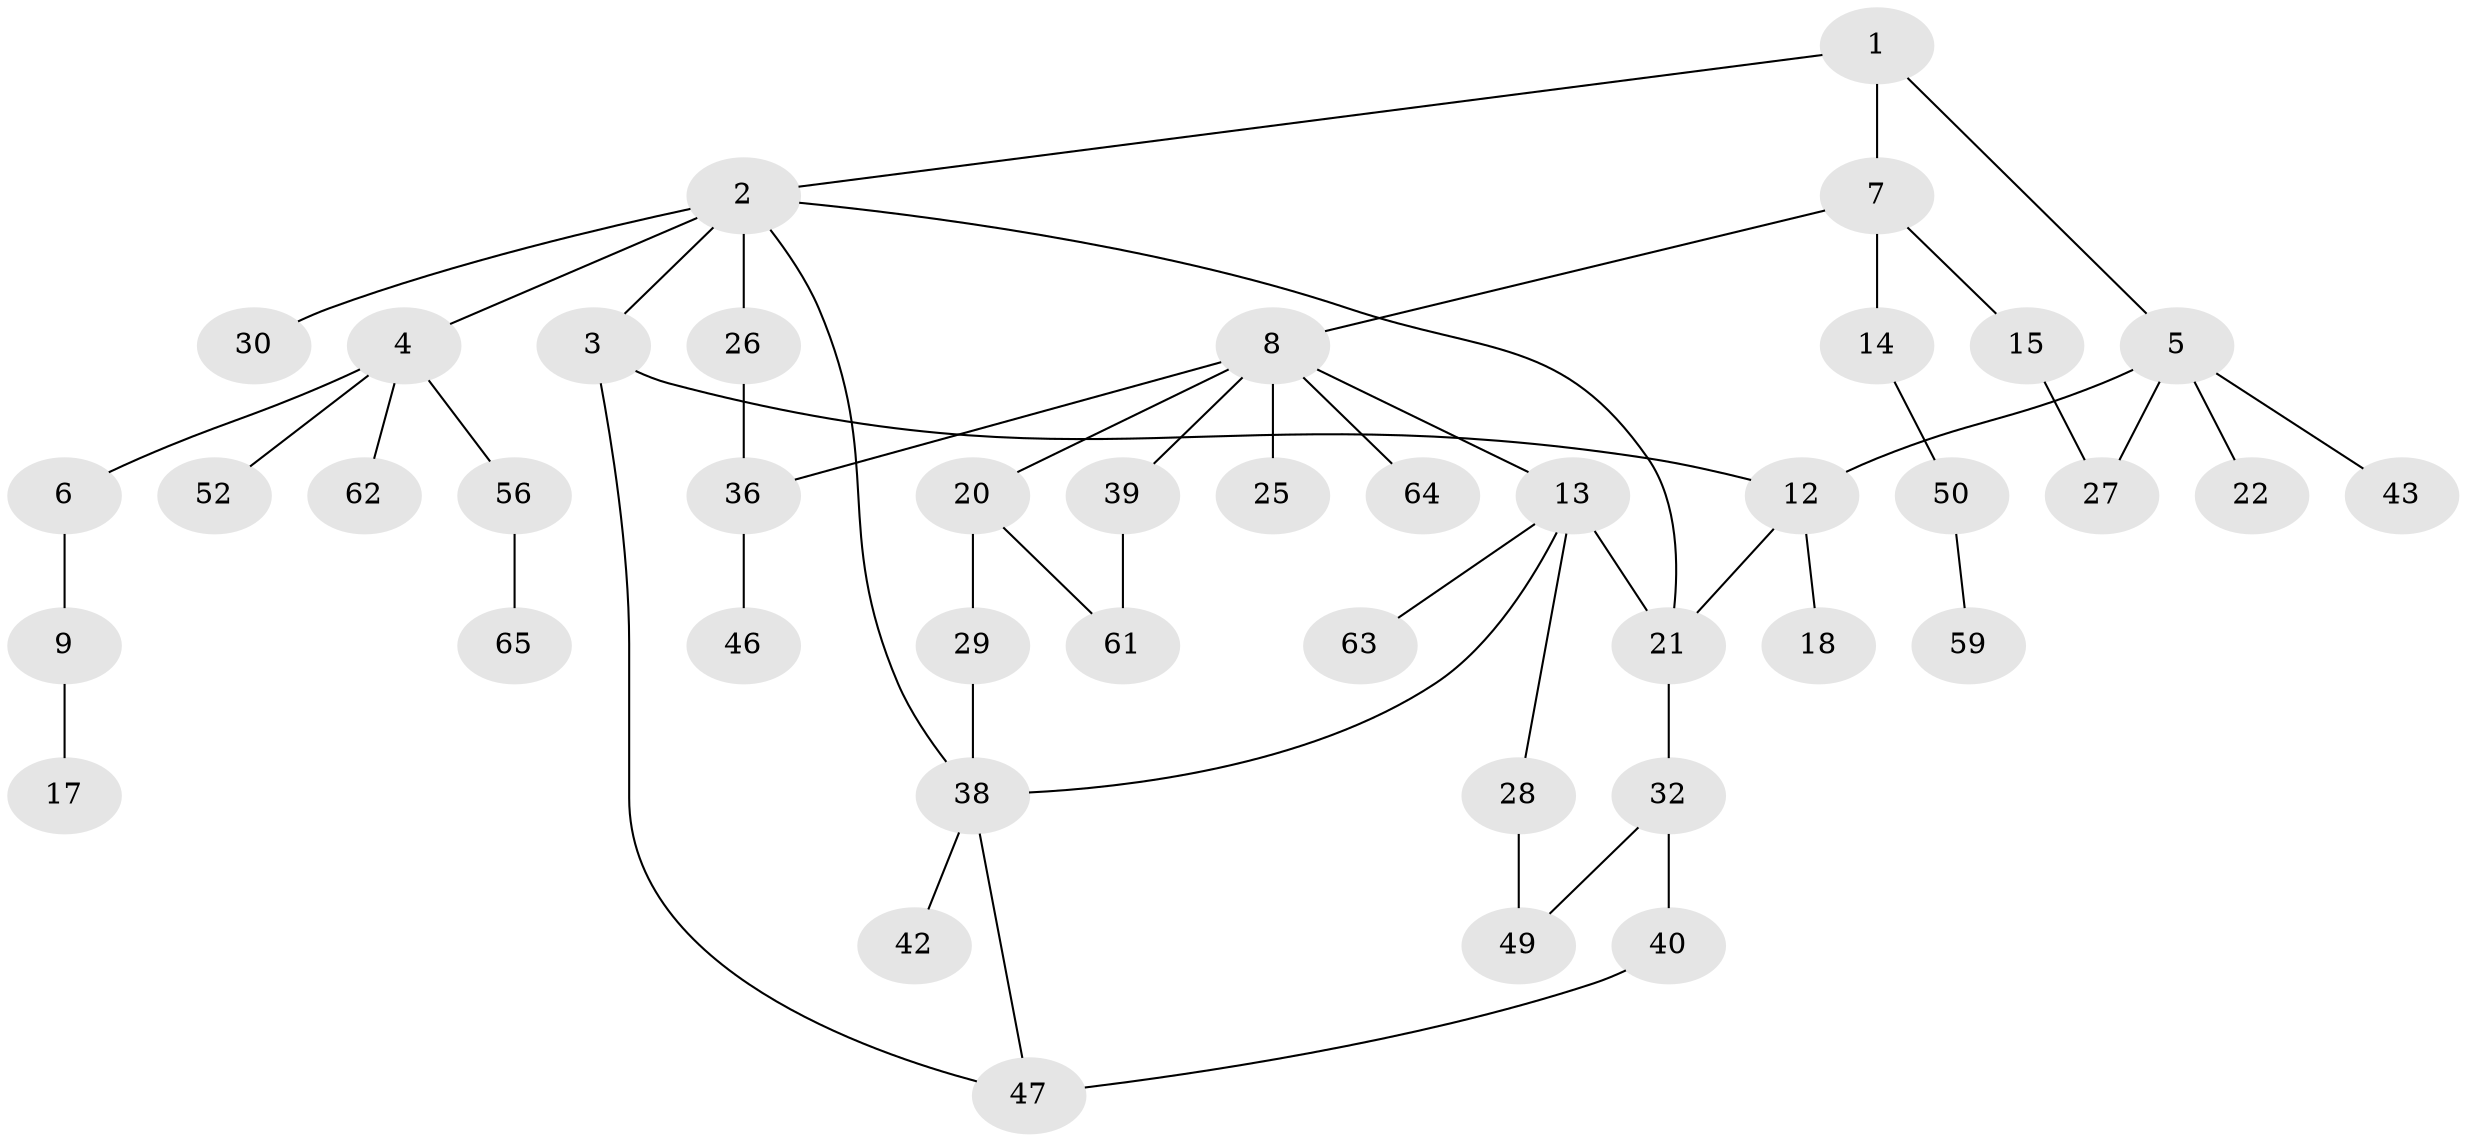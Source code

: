 // Generated by graph-tools (version 1.1) at 2025/23/03/03/25 07:23:32]
// undirected, 43 vertices, 53 edges
graph export_dot {
graph [start="1"]
  node [color=gray90,style=filled];
  1 [super="+24"];
  2 [super="+16"];
  3 [super="+23"];
  4 [super="+10"];
  5 [super="+11"];
  6;
  7 [super="+31"];
  8 [super="+67"];
  9 [super="+33"];
  12 [super="+35"];
  13 [super="+45"];
  14 [super="+57"];
  15 [super="+19"];
  17 [super="+44"];
  18;
  20 [super="+37"];
  21 [super="+41"];
  22;
  25;
  26;
  27;
  28 [super="+34"];
  29 [super="+58"];
  30;
  32 [super="+51"];
  36 [super="+53"];
  38 [super="+48"];
  39 [super="+54"];
  40;
  42;
  43;
  46;
  47 [super="+55"];
  49;
  50 [super="+60"];
  52;
  56;
  59;
  61;
  62;
  63;
  64;
  65 [super="+66"];
  1 -- 2;
  1 -- 5;
  1 -- 7;
  2 -- 3;
  2 -- 4;
  2 -- 21;
  2 -- 26;
  2 -- 38;
  2 -- 30;
  3 -- 12;
  3 -- 47;
  4 -- 6;
  4 -- 52;
  4 -- 62;
  4 -- 56;
  5 -- 22;
  5 -- 27;
  5 -- 12;
  5 -- 43;
  6 -- 9;
  7 -- 8;
  7 -- 14;
  7 -- 15;
  8 -- 13;
  8 -- 20;
  8 -- 25 [weight=2];
  8 -- 39;
  8 -- 64;
  8 -- 36;
  9 -- 17;
  12 -- 18;
  12 -- 21;
  13 -- 28;
  13 -- 63;
  13 -- 21;
  13 -- 38;
  14 -- 50;
  15 -- 27;
  20 -- 29;
  20 -- 61;
  21 -- 32;
  26 -- 36;
  28 -- 49;
  29 -- 38;
  32 -- 40;
  32 -- 49;
  36 -- 46;
  38 -- 42;
  38 -- 47;
  39 -- 61;
  40 -- 47;
  50 -- 59;
  56 -- 65;
}
